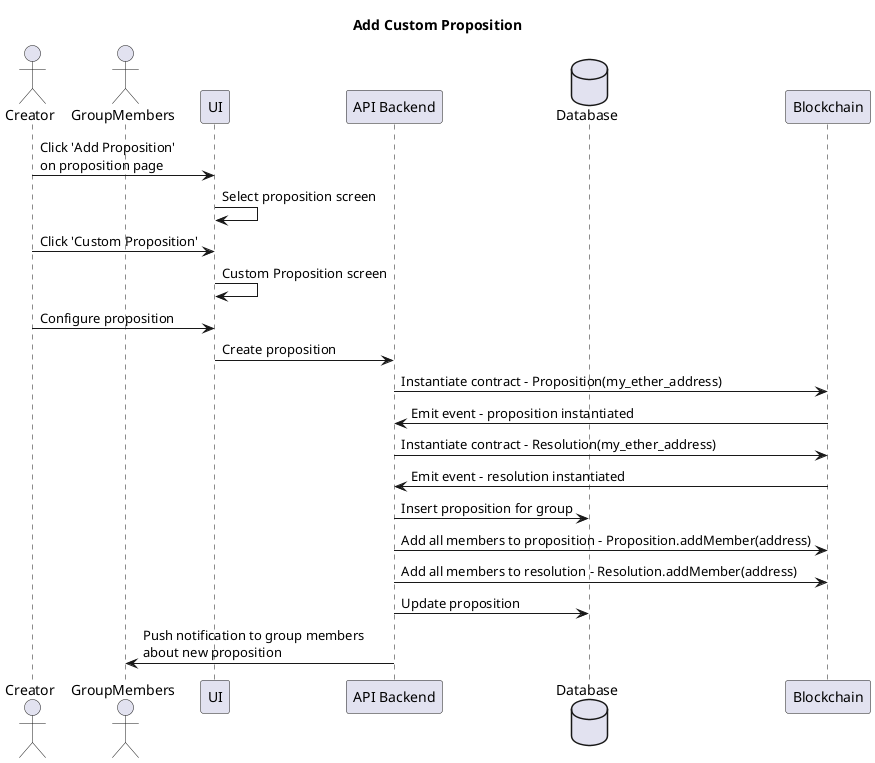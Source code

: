 @startuml Add Custom Proposition

title Add Custom Proposition

actor Creator as creator
actor GroupMembers as member
participant UI as ui
participant "API Backend" as api
database Database as db
participant Blockchain as bc

creator -> ui : Click 'Add Proposition'\non proposition page
ui -> ui : Select proposition screen
creator -> ui : Click 'Custom Proposition'
ui -> ui : Custom Proposition screen
creator -> ui : Configure proposition
ui -> api : Create proposition
api -> bc : Instantiate contract - Proposition(my_ether_address)
bc -> api : Emit event - proposition instantiated 
api -> bc : Instantiate contract - Resolution(my_ether_address)
bc -> api : Emit event - resolution instantiated
api -> db : Insert proposition for group 
api -> bc : Add all members to proposition - Proposition.addMember(address)
api -> bc : Add all members to resolution - Resolution.addMember(address)
api -> db : Update proposition
api -> member: Push notification to group members \nabout new proposition

@enduml